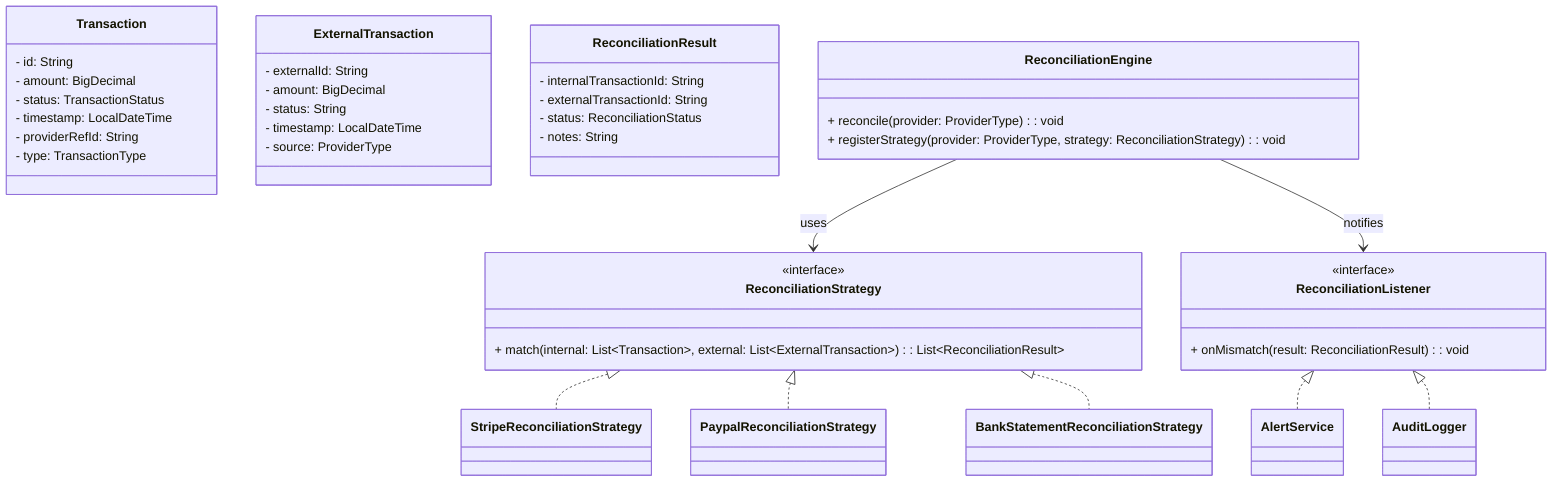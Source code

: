 classDiagram
%% Core Models
    class Transaction {
        - id: String
        - amount: BigDecimal
        - status: TransactionStatus
        - timestamp: LocalDateTime
        - providerRefId: String
        - type: TransactionType
    }

    class ExternalTransaction {
        - externalId: String
        - amount: BigDecimal
        - status: String
        - timestamp: LocalDateTime
        - source: ProviderType
    }

%% Reconciliation Engine
    class ReconciliationResult {
        - internalTransactionId: String
        - externalTransactionId: String
        - status: ReconciliationStatus
        - notes: String
    }

    class ReconciliationEngine {
        + reconcile(provider: ProviderType): void
        + registerStrategy(provider: ProviderType, strategy: ReconciliationStrategy): void
    }

    class ReconciliationStrategy {
        <<interface>>
        + match(internal: List~Transaction~, external: List~ExternalTransaction~): List~ReconciliationResult~
    }

    class StripeReconciliationStrategy
    class PaypalReconciliationStrategy
    class BankStatementReconciliationStrategy

%% Notification / Observer
    class ReconciliationListener {
        <<interface>>
        + onMismatch(result: ReconciliationResult): void
    }

    class AlertService
    class AuditLogger

%% Relationships
    ReconciliationEngine --> ReconciliationStrategy : uses
    ReconciliationStrategy <|.. StripeReconciliationStrategy
    ReconciliationStrategy <|.. PaypalReconciliationStrategy
    ReconciliationStrategy <|.. BankStatementReconciliationStrategy
    ReconciliationEngine --> ReconciliationListener : notifies
    ReconciliationListener <|.. AlertService
    ReconciliationListener <|.. AuditLogger